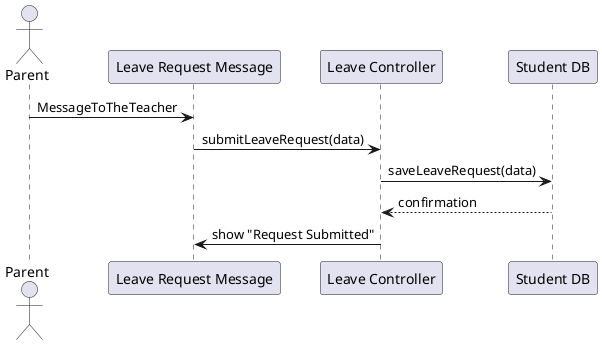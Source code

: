 @startuml
actor Parent
participant "Leave Request Message" as UI
participant "Leave Controller" as Controller
participant "Student DB" as DB

Parent -> UI : MessageToTheTeacher
UI -> Controller : submitLeaveRequest(data)
Controller -> DB : saveLeaveRequest(data)
DB --> Controller : confirmation
Controller -> UI : show "Request Submitted"
@enduml
